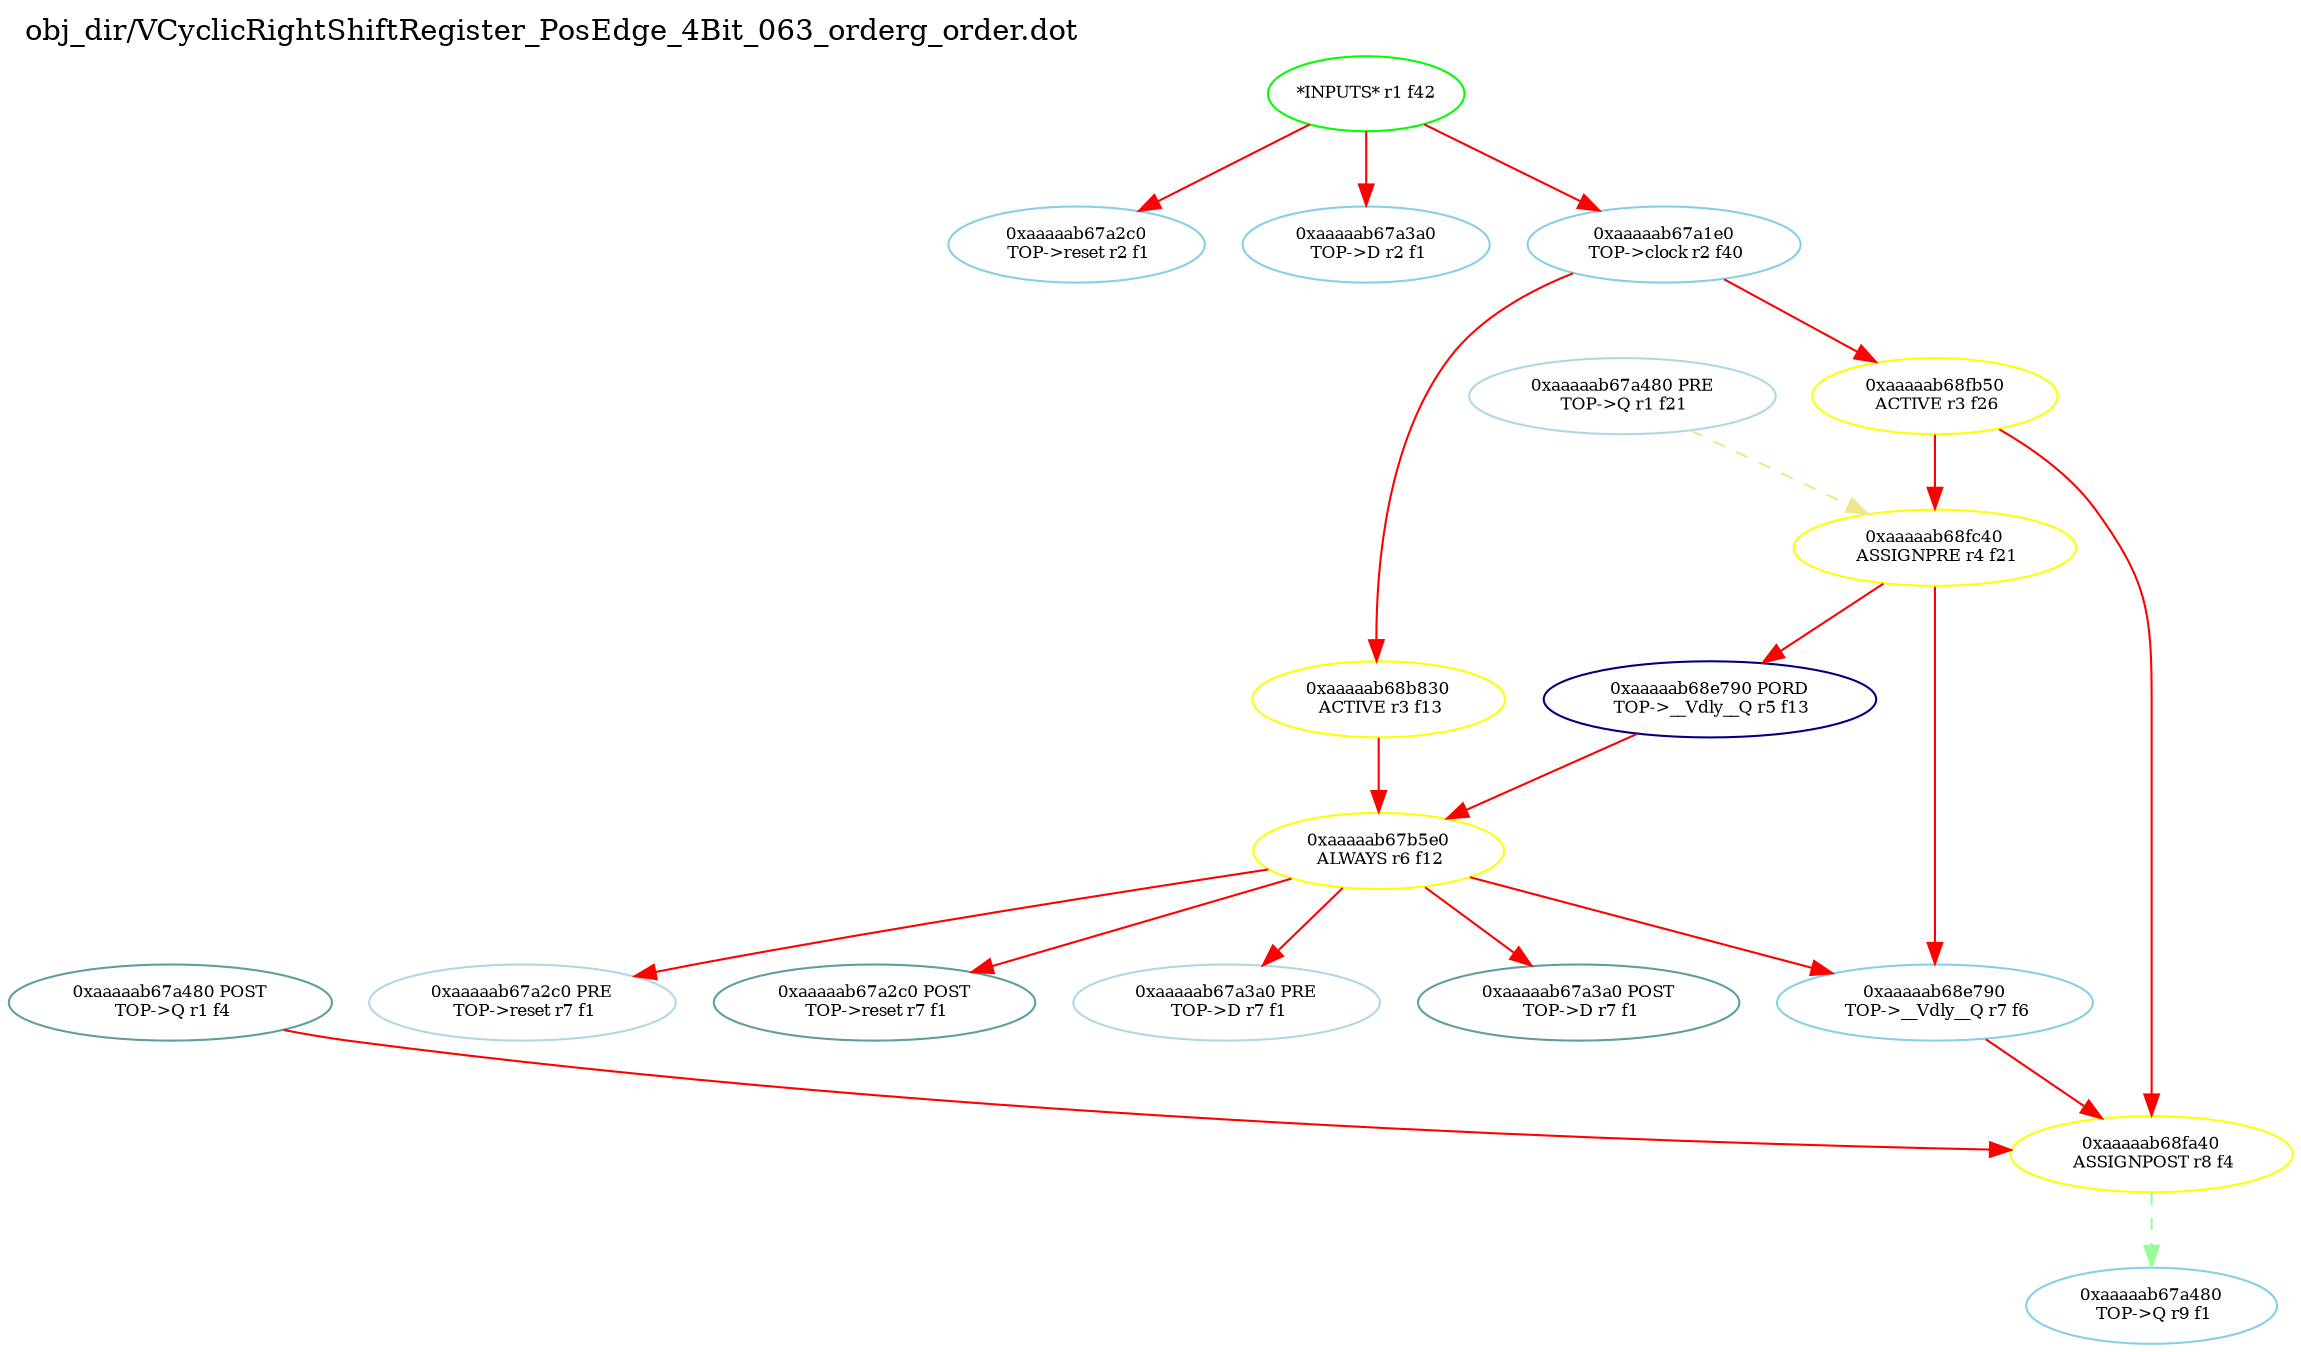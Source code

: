 digraph v3graph {
	graph	[label="obj_dir/VCyclicRightShiftRegister_PosEdge_4Bit_063_orderg_order.dot",
		 labelloc=t, labeljust=l,
		 //size="7.5,10",
		 rankdir=TB];
	n0xaaaaab67a020_0	[fontsize=8 label="0xaaaaab67a480 POST\n TOP->Q r1 f4", color=CadetBlue];
	n0xaaaaab67a020_1	[fontsize=8 label="0xaaaaab67a480 PRE\n TOP->Q r1 f21", color=lightblue];
	n2	[fontsize=8 label="*INPUTS* r1 f42", color=green];
	n0xaaaaab67a020_3	[fontsize=8 label="0xaaaaab67a2c0\n TOP->reset r2 f1", color=skyblue];
	n0xaaaaab67a020_4	[fontsize=8 label="0xaaaaab67a3a0\n TOP->D r2 f1", color=skyblue];
	n0xaaaaab67a020_5	[fontsize=8 label="0xaaaaab67a1e0\n TOP->clock r2 f40", color=skyblue];
	n0xaaaaab67a020_6	[fontsize=8 label="0xaaaaab68b830\n ACTIVE r3 f13", color=yellow];
	n0xaaaaab67a020_7	[fontsize=8 label="0xaaaaab68fb50\n ACTIVE r3 f26", color=yellow];
	n0xaaaaab67a020_8	[fontsize=8 label="0xaaaaab68fc40\n ASSIGNPRE r4 f21", color=yellow];
	n0xaaaaab67a020_9	[fontsize=8 label="0xaaaaab68e790 PORD\n TOP->__Vdly__Q r5 f13", color=NavyBlue];
	n0xaaaaab67a020_10	[fontsize=8 label="0xaaaaab67b5e0\n ALWAYS r6 f12", color=yellow];
	n0xaaaaab67a020_11	[fontsize=8 label="0xaaaaab67a2c0 PRE\n TOP->reset r7 f1", color=lightblue];
	n0xaaaaab67a020_12	[fontsize=8 label="0xaaaaab67a2c0 POST\n TOP->reset r7 f1", color=CadetBlue];
	n0xaaaaab67a020_13	[fontsize=8 label="0xaaaaab67a3a0 PRE\n TOP->D r7 f1", color=lightblue];
	n0xaaaaab67a020_14	[fontsize=8 label="0xaaaaab67a3a0 POST\n TOP->D r7 f1", color=CadetBlue];
	n0xaaaaab67a020_15	[fontsize=8 label="0xaaaaab68e790\n TOP->__Vdly__Q r7 f6", color=skyblue];
	n0xaaaaab67a020_16	[fontsize=8 label="0xaaaaab68fa40\n ASSIGNPOST r8 f4", color=yellow];
	n0xaaaaab67a020_17	[fontsize=8 label="0xaaaaab67a480\n TOP->Q r9 f1", color=skyblue];
	n0xaaaaab67a020_0 -> n0xaaaaab67a020_16 [fontsize=8 label="" weight=2 color=red];
	n0xaaaaab67a020_1 -> n0xaaaaab67a020_8 [fontsize=8 label="" weight=3 color=khaki style=dashed];
	n2 -> n0xaaaaab67a020_3 [fontsize=8 label="" weight=1 color=red];
	n2 -> n0xaaaaab67a020_4 [fontsize=8 label="" weight=1 color=red];
	n2 -> n0xaaaaab67a020_5 [fontsize=8 label="" weight=1 color=red];
	n0xaaaaab67a020_5 -> n0xaaaaab67a020_6 [fontsize=8 label="" weight=8 color=red];
	n0xaaaaab67a020_5 -> n0xaaaaab67a020_7 [fontsize=8 label="" weight=8 color=red];
	n0xaaaaab67a020_6 -> n0xaaaaab67a020_10 [fontsize=8 label="" weight=32 color=red];
	n0xaaaaab67a020_7 -> n0xaaaaab67a020_8 [fontsize=8 label="" weight=32 color=red];
	n0xaaaaab67a020_7 -> n0xaaaaab67a020_16 [fontsize=8 label="" weight=32 color=red];
	n0xaaaaab67a020_8 -> n0xaaaaab67a020_9 [fontsize=8 label="" weight=32 color=red];
	n0xaaaaab67a020_8 -> n0xaaaaab67a020_15 [fontsize=8 label="" weight=32 color=red];
	n0xaaaaab67a020_9 -> n0xaaaaab67a020_10 [fontsize=8 label="" weight=32 color=red];
	n0xaaaaab67a020_10 -> n0xaaaaab67a020_11 [fontsize=8 label="" weight=32 color=red];
	n0xaaaaab67a020_10 -> n0xaaaaab67a020_12 [fontsize=8 label="" weight=2 color=red];
	n0xaaaaab67a020_10 -> n0xaaaaab67a020_13 [fontsize=8 label="" weight=32 color=red];
	n0xaaaaab67a020_10 -> n0xaaaaab67a020_14 [fontsize=8 label="" weight=2 color=red];
	n0xaaaaab67a020_10 -> n0xaaaaab67a020_15 [fontsize=8 label="" weight=32 color=red];
	n0xaaaaab67a020_15 -> n0xaaaaab67a020_16 [fontsize=8 label="" weight=8 color=red];
	n0xaaaaab67a020_16 -> n0xaaaaab67a020_17 [fontsize=8 label="" weight=1 color=PaleGreen style=dashed];
}
